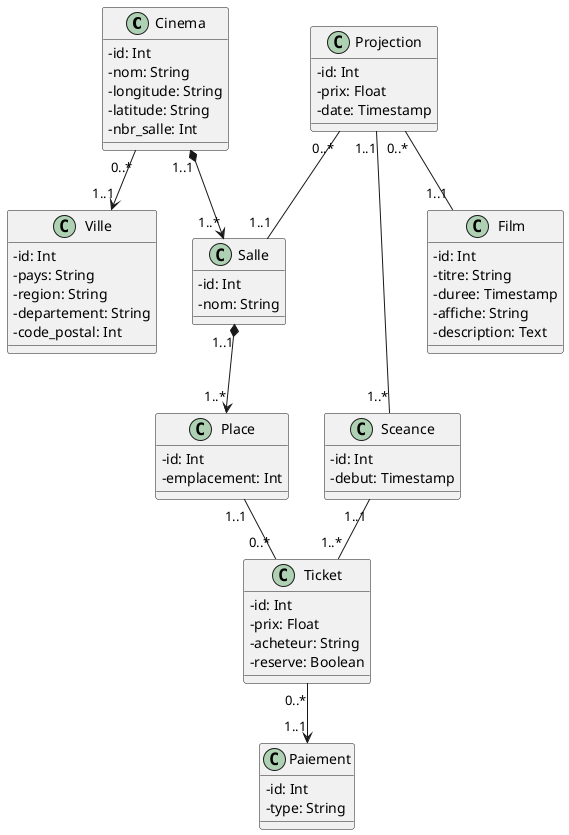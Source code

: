 @startuml

skinparam classAttributeIconSize 0

class Cinema {
    - id: Int
    - nom: String
    - longitude: String
    - latitude: String
    - nbr_salle: Int
}

class Salle {
    - id: Int
    - nom: String
}

class Place {
    - id: Int
    - emplacement: Int
}

class Projection {
    - id: Int
    - prix: Float
    - date: Timestamp
}

class Sceance {
    - id: Int
    - debut: Timestamp
}

class Ticket {
    - id: Int
    - prix: Float
    - acheteur: String
    - reserve: Boolean
}

class Film {
    - id: Int
    - titre: String
    - duree: Timestamp
    - affiche: String
    - description: Text
}

class Ville {
 - id: Int
 - pays: String
 - region: String
 - departement: String
 - code_postal: Int
}

class Paiement {
    - id: Int
    - type: String
}

Cinema "1..1" *--> "1..*" Salle
Cinema "0..*" --> "1..1" Ville

Projection "0..*" -- "1..1" Salle
Projection "0..*" -- "1..1" Film
Projection "1..1" -- "1..*" Sceance

Salle "1..1" *--> "1..*" Place

Sceance "1..1" -- "1..*" Ticket
Place "1..1" -- "0..*" Ticket

Ticket "0..*" --> "1..1" Paiement

@enduml
